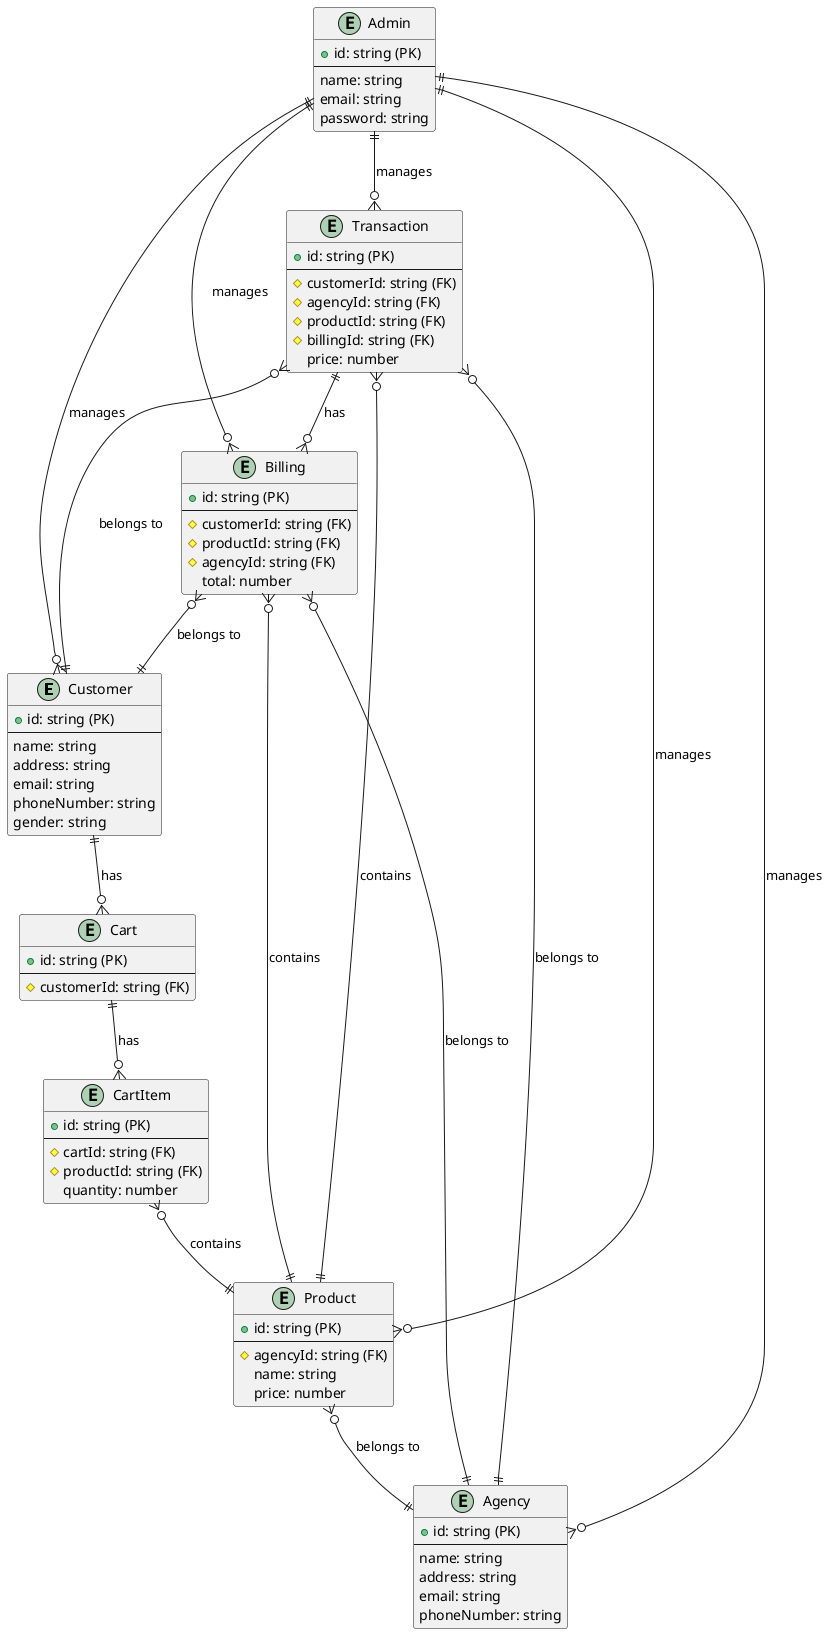@startuml entity-relationship-diagram

entity "Customer" as customer {
  + id: string (PK)
  ---
  name: string
  address: string
  email: string
  phoneNumber: string
  gender: string
}

entity "Cart" as cart {
  + id: string (PK)
  ---
  # customerId: string (FK)
}

entity "CartItem" as cartItem {
  + id: string (PK)
  ---
  # cartId: string (FK)
  # productId: string (FK)
  quantity: number
}

entity "Transaction" as transaction {
  + id: string (PK)
  ---
  # customerId: string (FK)
  # agencyId: string (FK)
  # productId: string (FK)
  # billingId: string (FK)
  price: number
}

entity "Billing" as billing {
  + id: string (PK)
  ---
  # customerId: string (FK)
  # productId: string (FK)
  # agencyId: string (FK)
  total: number
}

entity "Agency" as agency {
  + id: string (PK)
  ---
  name: string
  address: string
  email: string
  phoneNumber: string
}

entity "Product" as product {
  + id: string (PK)
  ---
  # agencyId: string (FK)
  name: string
  price: number
}

entity "Admin" as admin {
  + id: string (PK)
  ---
  name: string
  email: string
  password: string
}

customer ||--o{ cart : has
cart ||--o{ cartItem : has
cartItem }o--|| product : contains
transaction }o--|| customer : belongs to
transaction }o--|| agency : belongs to
transaction }o--|| product : contains
transaction ||--o{ billing : has
billing }o--|| customer : belongs to
billing }o--|| product : contains
billing }o--|| agency : belongs to
product }o--|| agency : belongs to
admin ||--o{ customer : manages
admin ||--o{ agency : manages
admin ||--o{ product : manages
admin ||--o{ transaction : manages
admin ||--o{ billing : manages

@enduml
